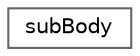 digraph "Graphical Class Hierarchy"
{
 // LATEX_PDF_SIZE
  bgcolor="transparent";
  edge [fontname=Helvetica,fontsize=10,labelfontname=Helvetica,labelfontsize=10];
  node [fontname=Helvetica,fontsize=10,shape=box,height=0.2,width=0.4];
  rankdir="LR";
  Node0 [id="Node000000",label="subBody",height=0.2,width=0.4,color="grey40", fillcolor="white", style="filled",URL="$classFoam_1_1subBody.html",tooltip="This specialized rigidBody holds the original body after it has been merged into a master."];
}
